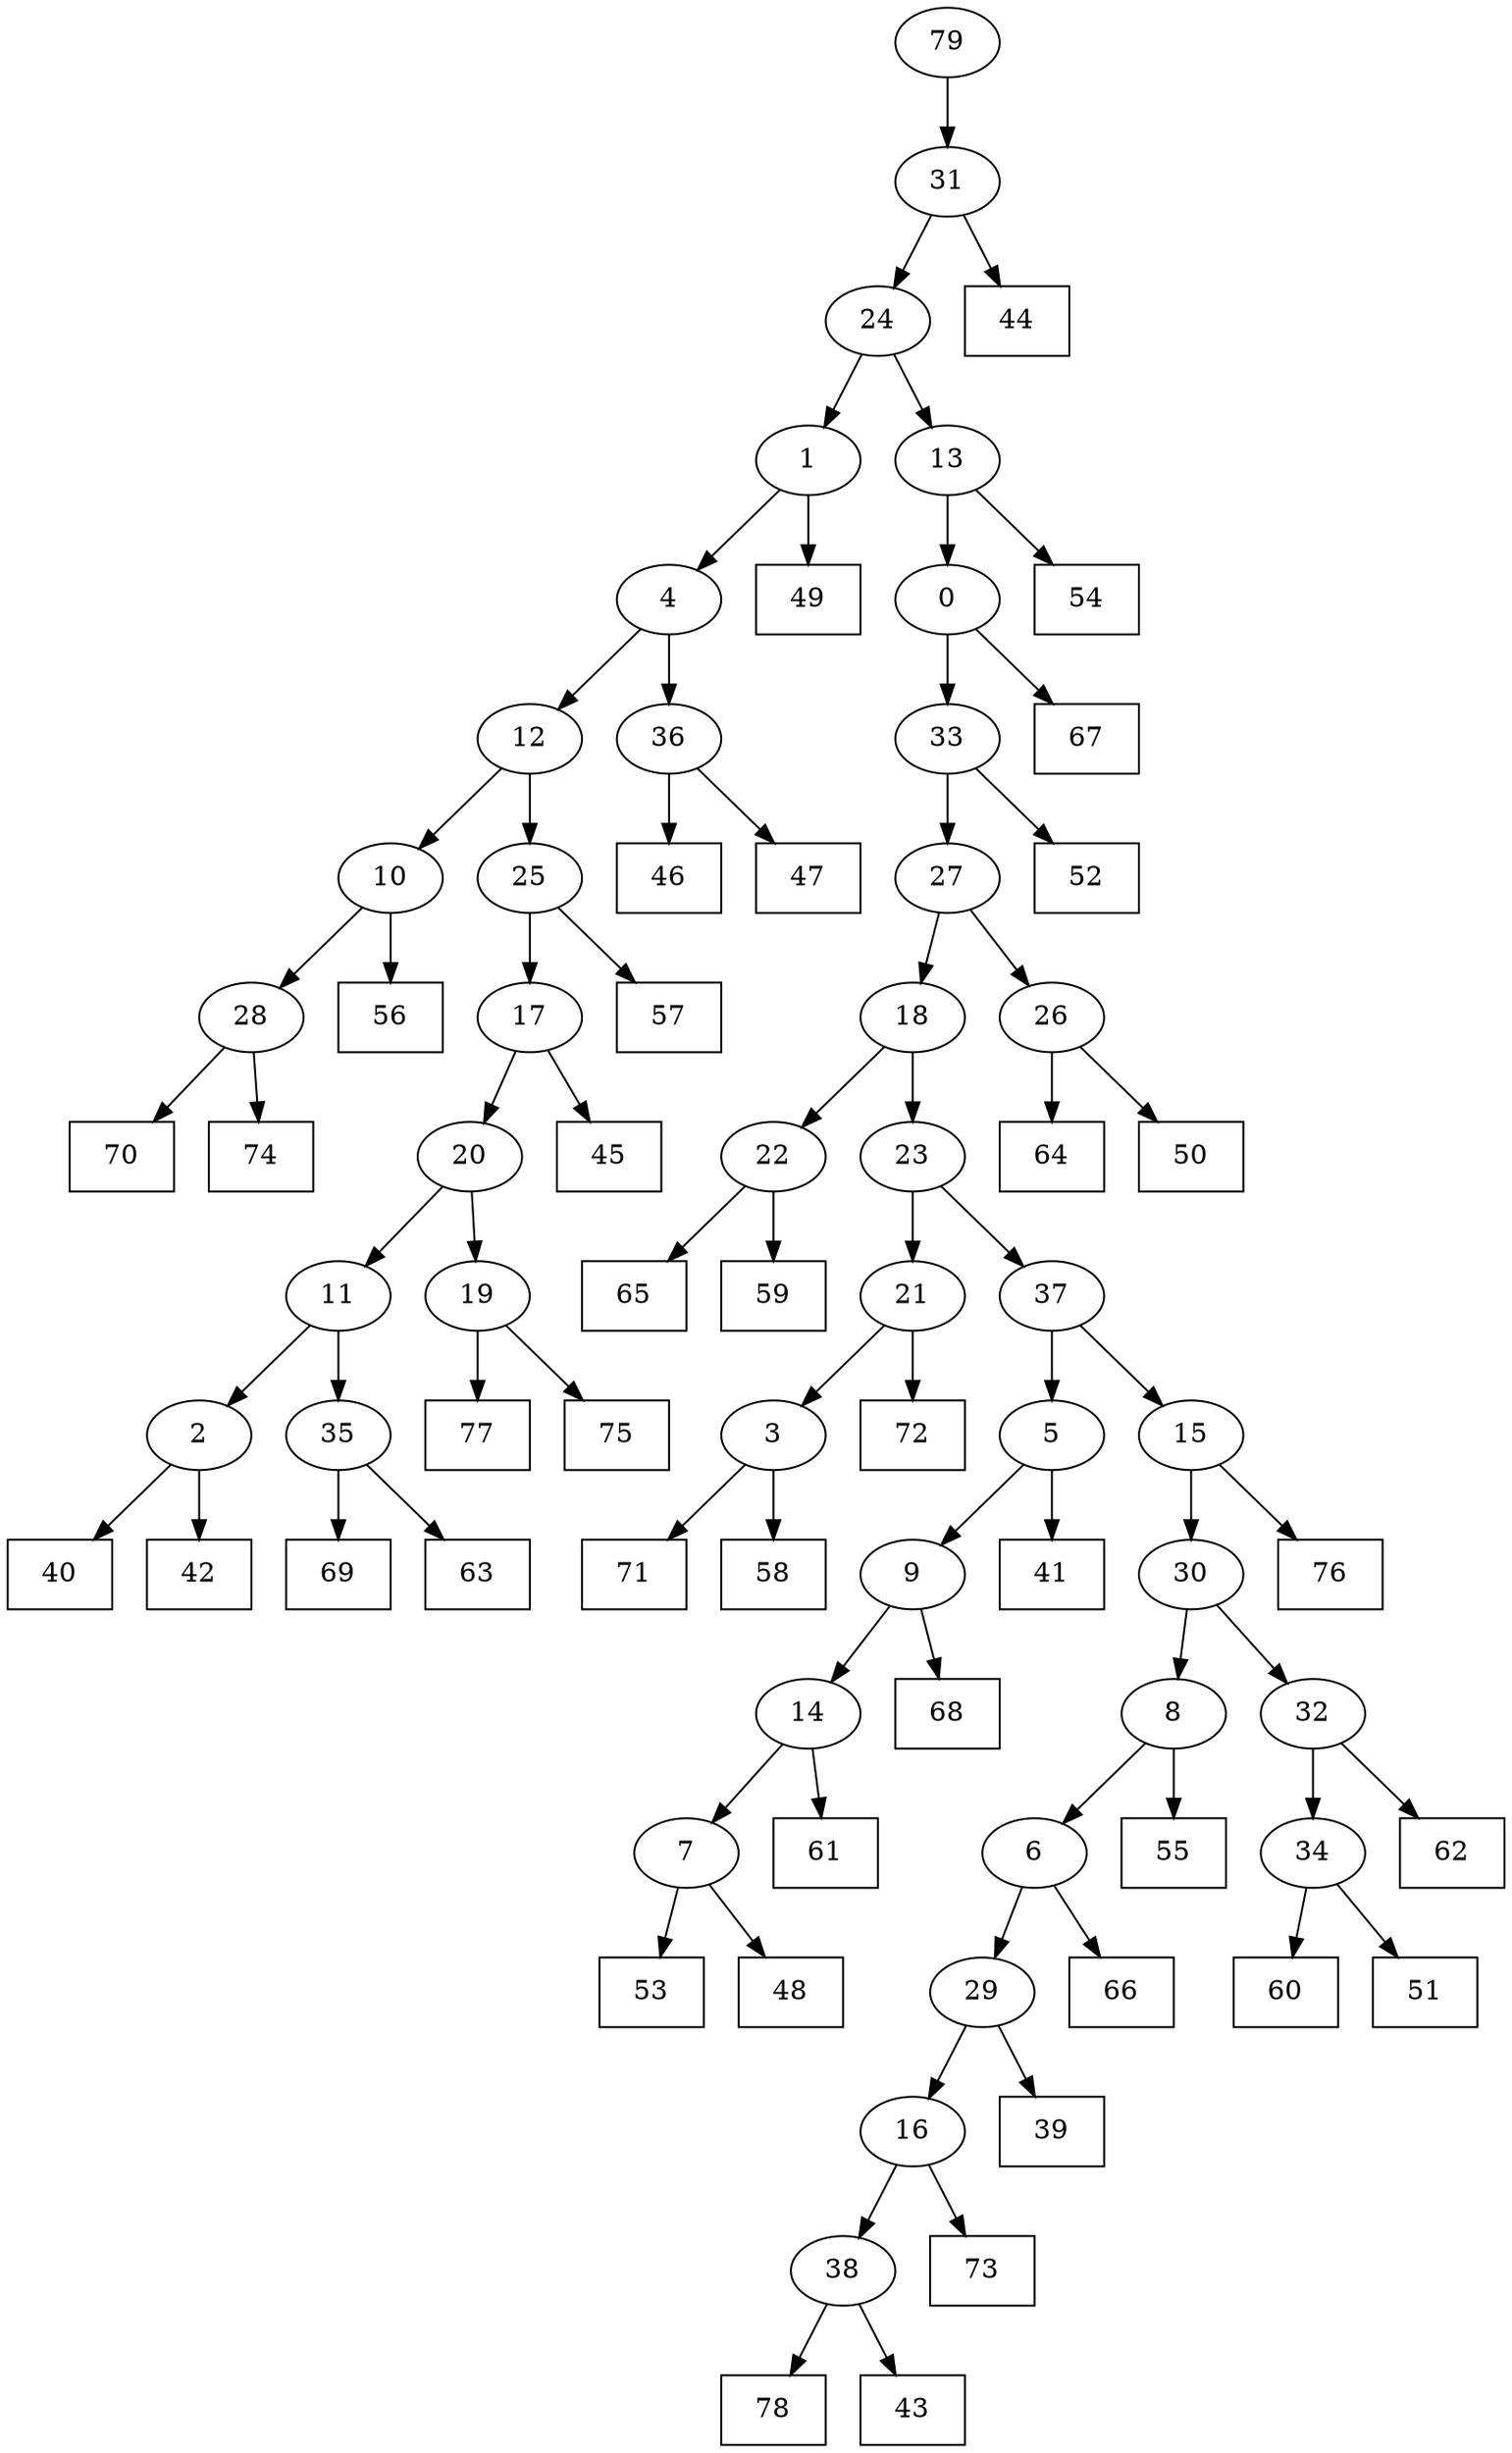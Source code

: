 digraph G {
0[label="0"];
1[label="1"];
2[label="2"];
3[label="3"];
4[label="4"];
5[label="5"];
6[label="6"];
7[label="7"];
8[label="8"];
9[label="9"];
10[label="10"];
11[label="11"];
12[label="12"];
13[label="13"];
14[label="14"];
15[label="15"];
16[label="16"];
17[label="17"];
18[label="18"];
19[label="19"];
20[label="20"];
21[label="21"];
22[label="22"];
23[label="23"];
24[label="24"];
25[label="25"];
26[label="26"];
27[label="27"];
28[label="28"];
29[label="29"];
30[label="30"];
31[label="31"];
32[label="32"];
33[label="33"];
34[label="34"];
35[label="35"];
36[label="36"];
37[label="37"];
38[label="38"];
39[shape=box,label="76"];
40[shape=box,label="64"];
41[shape=box,label="60"];
42[shape=box,label="40"];
43[shape=box,label="61"];
44[shape=box,label="45"];
45[shape=box,label="77"];
46[shape=box,label="70"];
47[shape=box,label="65"];
48[shape=box,label="42"];
49[shape=box,label="46"];
50[shape=box,label="49"];
51[shape=box,label="73"];
52[shape=box,label="51"];
53[shape=box,label="66"];
54[shape=box,label="75"];
55[shape=box,label="53"];
56[shape=box,label="48"];
57[shape=box,label="71"];
58[shape=box,label="55"];
59[shape=box,label="72"];
60[shape=box,label="50"];
61[shape=box,label="56"];
62[shape=box,label="78"];
63[shape=box,label="67"];
64[shape=box,label="44"];
65[shape=box,label="39"];
66[shape=box,label="74"];
67[shape=box,label="41"];
68[shape=box,label="59"];
69[shape=box,label="68"];
70[shape=box,label="58"];
71[shape=box,label="52"];
72[shape=box,label="54"];
73[shape=box,label="57"];
74[shape=box,label="47"];
75[shape=box,label="69"];
76[shape=box,label="63"];
77[shape=box,label="43"];
78[shape=box,label="62"];
79[label="79"];
21->59 ;
19->54 ;
26->40 ;
38->77 ;
17->44 ;
19->45 ;
29->16 ;
2->42 ;
16->51 ;
35->76 ;
1->50 ;
28->46 ;
32->78 ;
6->29 ;
29->65 ;
7->56 ;
15->39 ;
14->43 ;
22->47 ;
7->55 ;
13->72 ;
34->52 ;
16->38 ;
2->48 ;
33->27 ;
5->67 ;
27->18 ;
14->7 ;
35->75 ;
11->2 ;
10->61 ;
20->19 ;
5->9 ;
8->6 ;
6->53 ;
12->25 ;
18->22 ;
22->68 ;
10->28 ;
28->66 ;
3->57 ;
0->63 ;
34->41 ;
32->34 ;
31->64 ;
38->62 ;
4->36 ;
36->49 ;
9->14 ;
37->15 ;
15->30 ;
0->33 ;
33->71 ;
30->8 ;
8->58 ;
12->10 ;
21->3 ;
9->69 ;
24->1 ;
25->73 ;
23->21 ;
20->11 ;
11->35 ;
36->74 ;
3->70 ;
27->26 ;
26->60 ;
18->23 ;
79->31 ;
31->24 ;
25->17 ;
24->13 ;
13->0 ;
17->20 ;
23->37 ;
37->5 ;
30->32 ;
1->4 ;
4->12 ;
}
